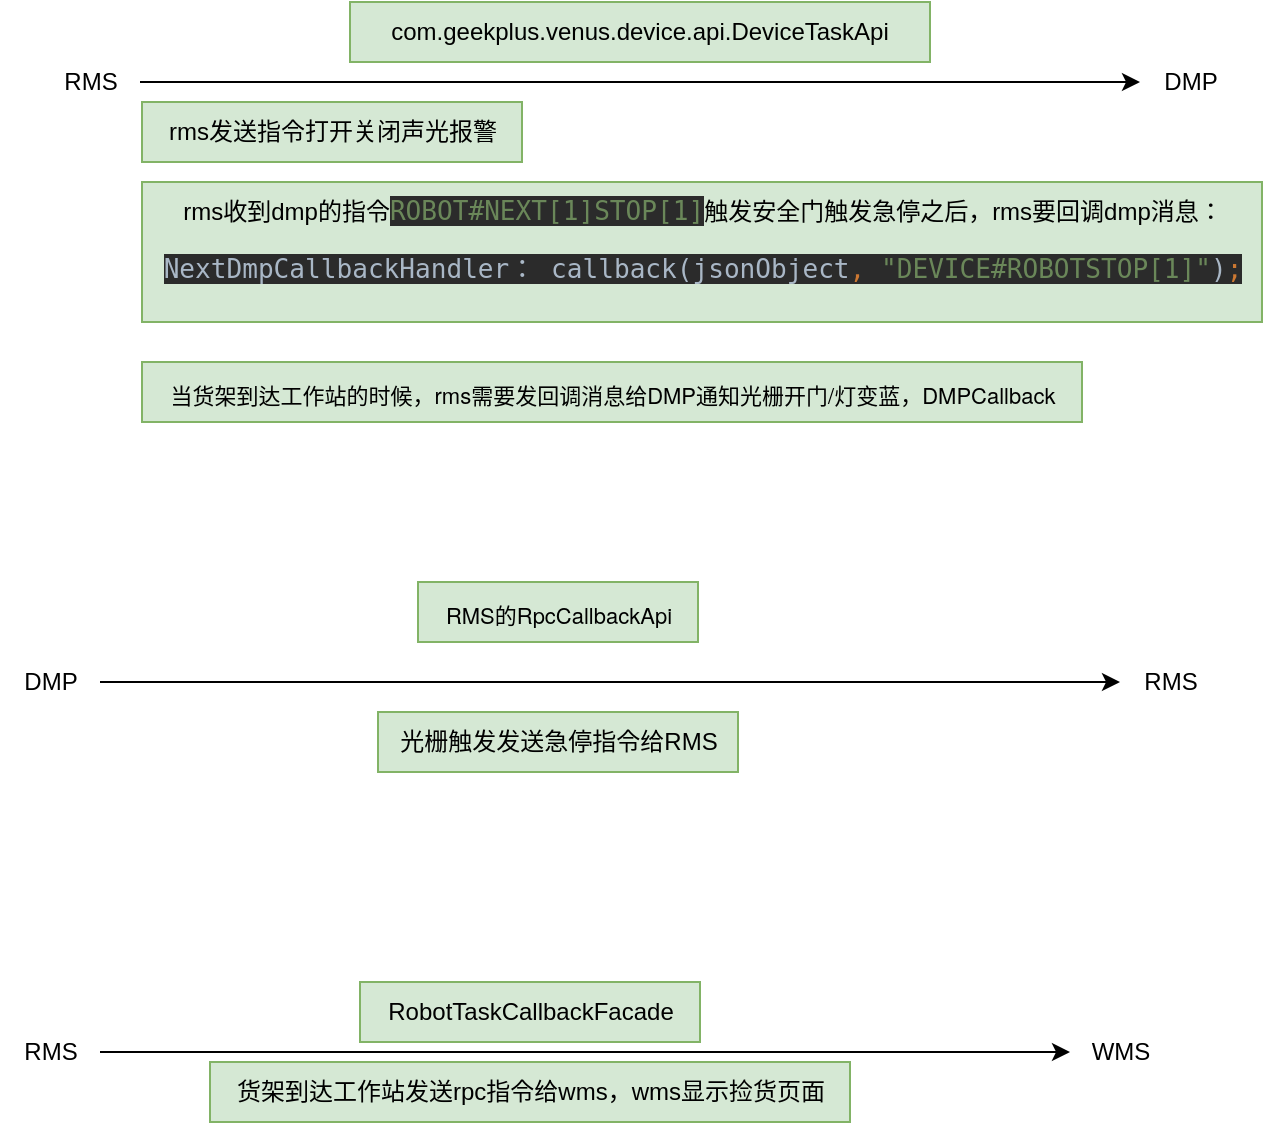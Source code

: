 <mxfile version="20.0.3" type="github">
  <diagram id="vkZjJd3zyXeP24GeqPTx" name="Page-1">
    <mxGraphModel dx="944" dy="620" grid="1" gridSize="10" guides="1" tooltips="1" connect="1" arrows="1" fold="1" page="1" pageScale="1" pageWidth="827" pageHeight="1169" math="0" shadow="0">
      <root>
        <mxCell id="0" />
        <mxCell id="1" parent="0" />
        <mxCell id="pk-EQHkiXuOXY2i6Ty3T-3" value="com.geekplus.venus.device.api.DeviceTaskApi" style="text;html=1;strokeColor=#82b366;fillColor=#d5e8d4;align=center;verticalAlign=middle;whiteSpace=wrap;rounded=0;" vertex="1" parent="1">
          <mxGeometry x="240" y="360" width="290" height="30" as="geometry" />
        </mxCell>
        <mxCell id="pk-EQHkiXuOXY2i6Ty3T-6" style="edgeStyle=orthogonalEdgeStyle;rounded=0;orthogonalLoop=1;jettySize=auto;html=1;" edge="1" parent="1" source="pk-EQHkiXuOXY2i6Ty3T-4" target="pk-EQHkiXuOXY2i6Ty3T-5">
          <mxGeometry relative="1" as="geometry" />
        </mxCell>
        <mxCell id="pk-EQHkiXuOXY2i6Ty3T-4" value="RMS" style="text;html=1;align=center;verticalAlign=middle;resizable=0;points=[];autosize=1;strokeColor=none;fillColor=none;" vertex="1" parent="1">
          <mxGeometry x="85" y="385" width="50" height="30" as="geometry" />
        </mxCell>
        <mxCell id="pk-EQHkiXuOXY2i6Ty3T-5" value="DMP" style="text;html=1;align=center;verticalAlign=middle;resizable=0;points=[];autosize=1;strokeColor=none;fillColor=none;" vertex="1" parent="1">
          <mxGeometry x="635" y="385" width="50" height="30" as="geometry" />
        </mxCell>
        <mxCell id="pk-EQHkiXuOXY2i6Ty3T-7" value="rms发送指令打开关闭声光报警" style="text;html=1;align=center;verticalAlign=middle;resizable=0;points=[];autosize=1;strokeColor=#82b366;fillColor=#d5e8d4;" vertex="1" parent="1">
          <mxGeometry x="136" y="410" width="190" height="30" as="geometry" />
        </mxCell>
        <mxCell id="pk-EQHkiXuOXY2i6Ty3T-8" value="rms收到dmp的指令&lt;span style=&quot;color: rgb(106, 135, 89); font-family: &amp;quot;JetBrains Mono&amp;quot;, monospace; font-size: 9.8pt; text-align: start; background-color: rgb(43, 43, 43);&quot;&gt;ROBOT#NEXT[1]STOP[1]&lt;/span&gt;触发安全门触发急停之后，rms要回调dmp消息：&lt;br&gt;&lt;pre style=&quot;text-align: start; background-color: rgb(43, 43, 43); color: rgb(169, 183, 198); font-family: &amp;quot;JetBrains Mono&amp;quot;, monospace; font-size: 9.8pt;&quot;&gt;&lt;span style=&quot;font-size: 9.8pt;&quot;&gt;NextDmpCallbackHandler： &lt;/span&gt;callback(jsonObject&lt;span style=&quot;color: rgb(204, 120, 50);&quot;&gt;, &lt;/span&gt;&lt;span style=&quot;color: rgb(106, 135, 89);&quot;&gt;&quot;DEVICE#ROBOTSTOP[1]&quot;&lt;/span&gt;)&lt;span style=&quot;color: rgb(204, 120, 50);&quot;&gt;;&lt;/span&gt;&lt;/pre&gt;" style="text;html=1;align=center;verticalAlign=middle;resizable=0;points=[];autosize=1;strokeColor=#82b366;fillColor=#d5e8d4;" vertex="1" parent="1">
          <mxGeometry x="136" y="450" width="560" height="70" as="geometry" />
        </mxCell>
        <mxCell id="pk-EQHkiXuOXY2i6Ty3T-9" value="&lt;p style=&quot;margin: 0px; font-stretch: normal; font-size: 11px; line-height: normal; font-family: &amp;quot;PingFang SC&amp;quot;;&quot;&gt;当货架到达工作站的时候，&lt;span style=&quot;font-stretch: normal; line-height: normal; font-family: &amp;quot;Helvetica Neue&amp;quot;;&quot;&gt;rms&lt;/span&gt;需要发回调消息给&lt;span style=&quot;font-stretch: normal; line-height: normal; font-family: &amp;quot;Helvetica Neue&amp;quot;;&quot;&gt;DMP&lt;/span&gt;通知光栅开门&lt;span style=&quot;font-stretch: normal; line-height: normal; font-family: &amp;quot;Helvetica Neue&amp;quot;;&quot;&gt;/&lt;/span&gt;灯变蓝，&lt;span style=&quot;font-stretch: normal; line-height: normal; font-family: &amp;quot;Helvetica Neue&amp;quot;;&quot;&gt;DMPCallback&lt;/span&gt;&lt;/p&gt;" style="text;html=1;align=center;verticalAlign=middle;resizable=0;points=[];autosize=1;strokeColor=#82b366;fillColor=#d5e8d4;" vertex="1" parent="1">
          <mxGeometry x="136" y="540" width="470" height="30" as="geometry" />
        </mxCell>
        <mxCell id="pk-EQHkiXuOXY2i6Ty3T-10" value="&lt;p style=&quot;margin: 0px; font-stretch: normal; font-size: 11px; line-height: normal; font-family: &amp;quot;Helvetica Neue&amp;quot;;&quot;&gt;RMS的RpcCallbackApi&lt;/p&gt;" style="text;html=1;align=center;verticalAlign=middle;resizable=0;points=[];autosize=1;strokeColor=#82b366;fillColor=#d5e8d4;" vertex="1" parent="1">
          <mxGeometry x="274" y="650" width="140" height="30" as="geometry" />
        </mxCell>
        <mxCell id="pk-EQHkiXuOXY2i6Ty3T-15" value="" style="edgeStyle=orthogonalEdgeStyle;rounded=0;orthogonalLoop=1;jettySize=auto;html=1;" edge="1" parent="1" source="pk-EQHkiXuOXY2i6Ty3T-11" target="pk-EQHkiXuOXY2i6Ty3T-12">
          <mxGeometry relative="1" as="geometry">
            <mxPoint x="556" y="700" as="targetPoint" />
          </mxGeometry>
        </mxCell>
        <mxCell id="pk-EQHkiXuOXY2i6Ty3T-11" value="DMP" style="text;html=1;align=center;verticalAlign=middle;resizable=0;points=[];autosize=1;strokeColor=none;fillColor=none;" vertex="1" parent="1">
          <mxGeometry x="65" y="685" width="50" height="30" as="geometry" />
        </mxCell>
        <mxCell id="pk-EQHkiXuOXY2i6Ty3T-12" value="RMS" style="text;html=1;align=center;verticalAlign=middle;resizable=0;points=[];autosize=1;strokeColor=none;fillColor=none;" vertex="1" parent="1">
          <mxGeometry x="625" y="685" width="50" height="30" as="geometry" />
        </mxCell>
        <mxCell id="pk-EQHkiXuOXY2i6Ty3T-16" value="光栅触发发送急停指令给RMS" style="text;html=1;align=center;verticalAlign=middle;resizable=0;points=[];autosize=1;strokeColor=#82b366;fillColor=#d5e8d4;" vertex="1" parent="1">
          <mxGeometry x="254" y="715" width="180" height="30" as="geometry" />
        </mxCell>
        <mxCell id="pk-EQHkiXuOXY2i6Ty3T-19" style="edgeStyle=orthogonalEdgeStyle;rounded=0;orthogonalLoop=1;jettySize=auto;html=1;" edge="1" parent="1" source="pk-EQHkiXuOXY2i6Ty3T-17">
          <mxGeometry relative="1" as="geometry">
            <mxPoint x="600" y="885" as="targetPoint" />
          </mxGeometry>
        </mxCell>
        <mxCell id="pk-EQHkiXuOXY2i6Ty3T-17" value="RMS" style="text;html=1;align=center;verticalAlign=middle;resizable=0;points=[];autosize=1;strokeColor=none;fillColor=none;" vertex="1" parent="1">
          <mxGeometry x="65" y="870" width="50" height="30" as="geometry" />
        </mxCell>
        <mxCell id="pk-EQHkiXuOXY2i6Ty3T-18" value="WMS" style="text;html=1;align=center;verticalAlign=middle;resizable=0;points=[];autosize=1;strokeColor=none;fillColor=none;" vertex="1" parent="1">
          <mxGeometry x="600" y="870" width="50" height="30" as="geometry" />
        </mxCell>
        <mxCell id="pk-EQHkiXuOXY2i6Ty3T-20" value="货架到达工作站发送rpc指令给wms，wms显示捡货页面" style="text;html=1;align=center;verticalAlign=middle;resizable=0;points=[];autosize=1;strokeColor=#82b366;fillColor=#d5e8d4;" vertex="1" parent="1">
          <mxGeometry x="170" y="890" width="320" height="30" as="geometry" />
        </mxCell>
        <mxCell id="pk-EQHkiXuOXY2i6Ty3T-21" value="RobotTaskCallbackFacade" style="text;html=1;align=center;verticalAlign=middle;resizable=0;points=[];autosize=1;strokeColor=#82b366;fillColor=#d5e8d4;" vertex="1" parent="1">
          <mxGeometry x="245" y="850" width="170" height="30" as="geometry" />
        </mxCell>
      </root>
    </mxGraphModel>
  </diagram>
</mxfile>
